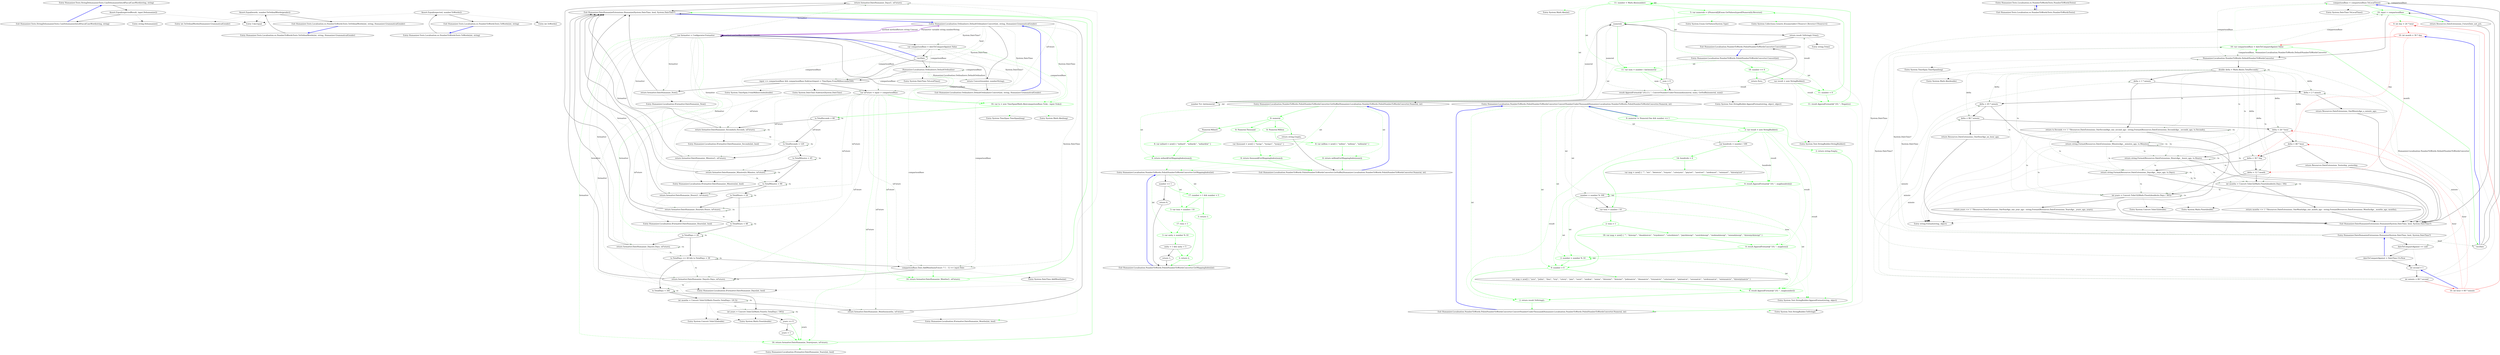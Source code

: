 digraph  {
n0 [cluster="Humanizer.Tests.StringDehumanizeTests.CanDehumanizeIntoAPascalCaseWord(string, string)", label="Entry Humanizer.Tests.StringDehumanizeTests.CanDehumanizeIntoAPascalCaseWord(string, string)", span="17-17"];
n1 [cluster="Humanizer.Tests.StringDehumanizeTests.CanDehumanizeIntoAPascalCaseWord(string, string)", label="Assert.Equal(expectedResult, input.Dehumanize())", span="19-19"];
n2 [cluster="Humanizer.Tests.StringDehumanizeTests.CanDehumanizeIntoAPascalCaseWord(string, string)", label="Exit Humanizer.Tests.StringDehumanizeTests.CanDehumanizeIntoAPascalCaseWord(string, string)", span="17-17"];
n3 [cluster="string.Dehumanize()", label="Entry string.Dehumanize()", span="14-14"];
n4 [cluster="Unk.Equal", label="Entry Unk.Equal", span=""];
m1_46 [cluster="Humanizer.Localisation.IFormatter.DateHumanize_Days(int, bool)", file="DateHumanizeExtensions.cs", label="Entry Humanizer.Localisation.IFormatter.DateHumanize_Days(int, bool)", span="13-13"];
m1_37 [cluster="System.DateTime.ToLocalTime()", file="DateHumanizeExtensions.cs", label="Entry System.DateTime.ToLocalTime()", span="0-0"];
m1_41 [cluster="System.TimeSpan.TimeSpan(long)", file="DateHumanizeExtensions.cs", label="Entry System.TimeSpan.TimeSpan(long)", span="0-0"];
m1_51 [cluster="Humanizer.Localisation.IFormatter.DateHumanize_Years(int, bool)", file="DateHumanizeExtensions.cs", label="Entry Humanizer.Localisation.IFormatter.DateHumanize_Years(int, bool)", span="15-15"];
m1_47 [cluster="System.DateTime.AddMonths(int)", file="DateHumanizeExtensions.cs", label="Entry System.DateTime.AddMonths(int)", span="0-0"];
m1_44 [cluster="Humanizer.Localisation.IFormatter.DateHumanize_Minutes(int, bool)", file="DateHumanizeExtensions.cs", label="Entry Humanizer.Localisation.IFormatter.DateHumanize_Minutes(int, bool)", span="11-11"];
m1_42 [cluster="System.Math.Abs(long)", file="DateHumanizeExtensions.cs", label="Entry System.Math.Abs(long)", span="0-0"];
m1_3 [cluster="Humanizer.DateHumanizeExtensions.Humanize(System.DateTime, bool, System.DateTime?)", file="DateHumanizeExtensions.cs", label="var formatter = Configurator.Formatter", span="23-23"];
m1_4 [cluster="Humanizer.DateHumanizeExtensions.Humanize(System.DateTime, bool, System.DateTime?)", file="DateHumanizeExtensions.cs", label="var comparisonBase = dateToCompareAgainst.Value", span="24-24"];
m1_5 [cluster="Humanizer.DateHumanizeExtensions.Humanize(System.DateTime, bool, System.DateTime?)", file="DateHumanizeExtensions.cs", label="!utcDate", span="26-26"];
m1_50 [cluster="System.Convert.ToInt32(double)", file="DateHumanizeExtensions.cs", label="Entry System.Convert.ToInt32(double)", span="0-0"];
m1_38 [cluster="System.DateTime.Subtract(System.DateTime)", file="DateHumanizeExtensions.cs", label="Entry System.DateTime.Subtract(System.DateTime)", span="0-0"];
m1_48 [cluster="Humanizer.Localisation.IFormatter.DateHumanize_Months(int, bool)", file="DateHumanizeExtensions.cs", label="Entry Humanizer.Localisation.IFormatter.DateHumanize_Months(int, bool)", span="14-14"];
m1_39 [cluster="System.TimeSpan.FromMilliseconds(double)", file="DateHumanizeExtensions.cs", label="Entry System.TimeSpan.FromMilliseconds(double)", span="0-0"];
m1_40 [cluster="Humanizer.Localisation.IFormatter.DateHumanize_Now()", file="DateHumanizeExtensions.cs", label="Entry Humanizer.Localisation.IFormatter.DateHumanize_Now()", span="9-9"];
m1_43 [cluster="Humanizer.Localisation.IFormatter.DateHumanize_Seconds(int, bool)", file="DateHumanizeExtensions.cs", label="Entry Humanizer.Localisation.IFormatter.DateHumanize_Seconds(int, bool)", span="10-10"];
m1_49 [cluster="System.Math.Floor(double)", file="DateHumanizeExtensions.cs", label="Entry System.Math.Floor(double)", span="0-0"];
m1_45 [cluster="Humanizer.Localisation.IFormatter.DateHumanize_Hours(int, bool)", file="DateHumanizeExtensions.cs", label="Entry Humanizer.Localisation.IFormatter.DateHumanize_Hours(int, bool)", span="12-12"];
m1_0 [cluster="Humanizer.Localisation.Ordinalizers.DefaultOrdinalizer.Convert(int, string, Humanizer.GrammaticalGender)", file="DateHumanizeExtensions.cs", label="Entry Humanizer.Localisation.Ordinalizers.DefaultOrdinalizer.Convert(int, string, Humanizer.GrammaticalGender)", span="4-4"];
m1_10 [cluster="Humanizer.DateHumanizeExtensions.Humanize(System.DateTime, bool, System.DateTime?)", color=green, community=0, file="DateHumanizeExtensions.cs", label="16: var ts = new TimeSpan(Math.Abs(comparisonBase.Ticks - input.Ticks))", span="33-33"];
m1_9 [cluster="Humanizer.DateHumanizeExtensions.Humanize(System.DateTime, bool, System.DateTime?)", file="DateHumanizeExtensions.cs", label="var isFuture = input > comparisonBase", span="32-32"];
m1_6 [cluster="Humanizer.DateHumanizeExtensions.Humanize(System.DateTime, bool, System.DateTime?)", file="DateHumanizeExtensions.cs", label="Humanizer.Localisation.Ordinalizers.DefaultOrdinalizer", span=""];
m1_11 [cluster="Humanizer.DateHumanizeExtensions.Humanize(System.DateTime, bool, System.DateTime?)", file="DateHumanizeExtensions.cs", label="ts.TotalSeconds < 60", span="35-35"];
m1_27 [cluster="Humanizer.DateHumanizeExtensions.Humanize(System.DateTime, bool, System.DateTime?)", color=green, community=0, file="DateHumanizeExtensions.cs", label="16: return formatter.DateHumanize_Months(1, isFuture);", span="59-59"];
m1_26 [cluster="Humanizer.DateHumanizeExtensions.Humanize(System.DateTime, bool, System.DateTime?)", file="DateHumanizeExtensions.cs", label="comparisonBase.Date.AddMonths(isFuture ? 1 : -1) == input.Date", span="58-58"];
m1_35 [cluster="Humanizer.DateHumanizeExtensions.Humanize(System.DateTime, bool, System.DateTime?)", color=green, community=0, file="DateHumanizeExtensions.cs", label="16: return formatter.DateHumanize_Years(years, isFuture);", span="72-72"];
m1_32 [cluster="Humanizer.DateHumanizeExtensions.Humanize(System.DateTime, bool, System.DateTime?)", file="DateHumanizeExtensions.cs", label="int years = Convert.ToInt32(Math.Floor(ts.TotalDays / 365))", span="70-70"];
m1_33 [cluster="Humanizer.DateHumanizeExtensions.Humanize(System.DateTime, bool, System.DateTime?)", file="DateHumanizeExtensions.cs", label="years == 0", span="71-71"];
m1_34 [cluster="Humanizer.DateHumanizeExtensions.Humanize(System.DateTime, bool, System.DateTime?)", file="DateHumanizeExtensions.cs", label="years = 1", span="71-71"];
m1_1 [cluster="Humanizer.Localisation.Ordinalizers.DefaultOrdinalizer.Convert(int, string, Humanizer.GrammaticalGender)", file="DateHumanizeExtensions.cs", label="return Convert(number, numberString);", span="6-6"];
m1_7 [cluster="Humanizer.DateHumanizeExtensions.Humanize(System.DateTime, bool, System.DateTime?)", file="DateHumanizeExtensions.cs", label="input <= comparisonBase && comparisonBase.Subtract(input) < TimeSpan.FromMilliseconds(500)", span="29-29"];
m1_2 [cluster="Humanizer.Localisation.Ordinalizers.DefaultOrdinalizer.Convert(int, string, Humanizer.GrammaticalGender)", file="DateHumanizeExtensions.cs", label="Exit Humanizer.Localisation.Ordinalizers.DefaultOrdinalizer.Convert(int, string, Humanizer.GrammaticalGender)", span="4-4"];
m1_12 [cluster="Humanizer.DateHumanizeExtensions.Humanize(System.DateTime, bool, System.DateTime?)", file="DateHumanizeExtensions.cs", label="return formatter.DateHumanize_Seconds(ts.Seconds, isFuture);", span="36-36"];
m1_14 [cluster="Humanizer.DateHumanizeExtensions.Humanize(System.DateTime, bool, System.DateTime?)", file="DateHumanizeExtensions.cs", label="return formatter.DateHumanize_Minutes(1, isFuture);", span="39-39"];
m1_16 [cluster="Humanizer.DateHumanizeExtensions.Humanize(System.DateTime, bool, System.DateTime?)", file="DateHumanizeExtensions.cs", label="return formatter.DateHumanize_Minutes(ts.Minutes, isFuture);", span="42-42"];
m1_18 [cluster="Humanizer.DateHumanizeExtensions.Humanize(System.DateTime, bool, System.DateTime?)", file="DateHumanizeExtensions.cs", label="return formatter.DateHumanize_Hours(1, isFuture);", span="45-45"];
m1_20 [cluster="Humanizer.DateHumanizeExtensions.Humanize(System.DateTime, bool, System.DateTime?)", file="DateHumanizeExtensions.cs", label="return formatter.DateHumanize_Hours(ts.Hours, isFuture);", span="48-48"];
m1_22 [cluster="Humanizer.DateHumanizeExtensions.Humanize(System.DateTime, bool, System.DateTime?)", file="DateHumanizeExtensions.cs", label="return formatter.DateHumanize_Days(1, isFuture);", span="51-51"];
m1_24 [cluster="Humanizer.DateHumanizeExtensions.Humanize(System.DateTime, bool, System.DateTime?)", file="DateHumanizeExtensions.cs", label="return formatter.DateHumanize_Days(ts.Days, isFuture);", span="54-54"];
m1_28 [cluster="Humanizer.DateHumanizeExtensions.Humanize(System.DateTime, bool, System.DateTime?)", file="DateHumanizeExtensions.cs", label="return formatter.DateHumanize_Days(ts.Days, isFuture);", span="61-61"];
m1_31 [cluster="Humanizer.DateHumanizeExtensions.Humanize(System.DateTime, bool, System.DateTime?)", file="DateHumanizeExtensions.cs", label="return formatter.DateHumanize_Months(months, isFuture);", span="67-67"];
m1_13 [cluster="Humanizer.DateHumanizeExtensions.Humanize(System.DateTime, bool, System.DateTime?)", file="DateHumanizeExtensions.cs", label="ts.TotalSeconds < 120", span="38-38"];
m1_25 [cluster="Humanizer.DateHumanizeExtensions.Humanize(System.DateTime, bool, System.DateTime?)", file="DateHumanizeExtensions.cs", label="ts.TotalDays >= 28 && ts.TotalDays < 30", span="56-56"];
m1_8 [cluster="Humanizer.DateHumanizeExtensions.Humanize(System.DateTime, bool, System.DateTime?)", file="DateHumanizeExtensions.cs", label="return formatter.DateHumanize_Now();", span="30-30"];
m1_29 [cluster="Humanizer.DateHumanizeExtensions.Humanize(System.DateTime, bool, System.DateTime?)", file="DateHumanizeExtensions.cs", label="ts.TotalDays < 345", span="64-64"];
m1_30 [cluster="Humanizer.DateHumanizeExtensions.Humanize(System.DateTime, bool, System.DateTime?)", file="DateHumanizeExtensions.cs", label="int months = Convert.ToInt32(Math.Floor(ts.TotalDays / 29.5))", span="66-66"];
m1_15 [cluster="Humanizer.DateHumanizeExtensions.Humanize(System.DateTime, bool, System.DateTime?)", file="DateHumanizeExtensions.cs", label="ts.TotalMinutes < 45", span="41-41"];
m1_17 [cluster="Humanizer.DateHumanizeExtensions.Humanize(System.DateTime, bool, System.DateTime?)", file="DateHumanizeExtensions.cs", label="ts.TotalMinutes < 90", span="44-44"];
m1_19 [cluster="Humanizer.DateHumanizeExtensions.Humanize(System.DateTime, bool, System.DateTime?)", file="DateHumanizeExtensions.cs", label="ts.TotalHours < 24", span="47-47"];
m1_21 [cluster="Humanizer.DateHumanizeExtensions.Humanize(System.DateTime, bool, System.DateTime?)", file="DateHumanizeExtensions.cs", label="ts.TotalHours < 48", span="50-50"];
m1_23 [cluster="Humanizer.DateHumanizeExtensions.Humanize(System.DateTime, bool, System.DateTime?)", file="DateHumanizeExtensions.cs", label="ts.TotalDays < 28", span="53-53"];
m1_36 [cluster="Humanizer.DateHumanizeExtensions.Humanize(System.DateTime, bool, System.DateTime?)", file="DateHumanizeExtensions.cs", label="Exit Humanizer.DateHumanizeExtensions.Humanize(System.DateTime, bool, System.DateTime?)", span="18-18"];
m3_62 [cluster="System.Math.Abs(int)", file="DefaultFormatter.cs", label="Entry System.Math.Abs(int)", span="0-0"];
m3_22 [cluster="Humanizer.Localisation.NumberToWords.PolishNumberToWordsConverter.GetMappingIndex(int)", file="DefaultFormatter.cs", label="Entry Humanizer.Localisation.NumberToWords.PolishNumberToWordsConverter.GetMappingIndex(int)", span="51-51"];
m3_25 [cluster="Humanizer.Localisation.NumberToWords.PolishNumberToWordsConverter.GetMappingIndex(int)", color=green, community=0, file="DefaultFormatter.cs", label="17: number > 1 && number < 5", span="56-56"];
m3_23 [cluster="Humanizer.Localisation.NumberToWords.PolishNumberToWordsConverter.GetMappingIndex(int)", file="DefaultFormatter.cs", label="number == 1", span="53-53"];
m3_26 [cluster="Humanizer.Localisation.NumberToWords.PolishNumberToWordsConverter.GetMappingIndex(int)", color=green, community=0, file="DefaultFormatter.cs", label="3: return 1;", span="57-57"];
m3_27 [cluster="Humanizer.Localisation.NumberToWords.PolishNumberToWordsConverter.GetMappingIndex(int)", color=green, community=0, file="DefaultFormatter.cs", label="3: var tens = number / 10", span="59-59"];
m3_28 [cluster="Humanizer.Localisation.NumberToWords.PolishNumberToWordsConverter.GetMappingIndex(int)", color=green, community=0, file="DefaultFormatter.cs", label="17: tens > 1", span="60-60"];
m3_29 [cluster="Humanizer.Localisation.NumberToWords.PolishNumberToWordsConverter.GetMappingIndex(int)", color=green, community=0, file="DefaultFormatter.cs", label="3: var unity = number % 10", span="62-62"];
m3_30 [cluster="Humanizer.Localisation.NumberToWords.PolishNumberToWordsConverter.GetMappingIndex(int)", file="DefaultFormatter.cs", label="unity > 1 && unity < 5", span="63-63"];
m3_32 [cluster="Humanizer.Localisation.NumberToWords.PolishNumberToWordsConverter.GetMappingIndex(int)", color=green, community=0, file="DefaultFormatter.cs", label="3: return 2;", span="67-67"];
m3_24 [cluster="Humanizer.Localisation.NumberToWords.PolishNumberToWordsConverter.GetMappingIndex(int)", file="DefaultFormatter.cs", label="return 0;", span="54-54"];
m3_31 [cluster="Humanizer.Localisation.NumberToWords.PolishNumberToWordsConverter.GetMappingIndex(int)", file="DefaultFormatter.cs", label="return 1;", span="64-64"];
m3_33 [cluster="Humanizer.Localisation.NumberToWords.PolishNumberToWordsConverter.GetMappingIndex(int)", file="DefaultFormatter.cs", label="Exit Humanizer.Localisation.NumberToWords.PolishNumberToWordsConverter.GetMappingIndex(int)", span="51-51"];
m3_19 [cluster="System.Text.StringBuilder.StringBuilder()", file="DefaultFormatter.cs", label="Entry System.Text.StringBuilder.StringBuilder()", span="0-0"];
m3_34 [cluster="Humanizer.Localisation.NumberToWords.PolishNumberToWordsConverter.GetSuffix(Humanizer.Localisation.NumberToWords.PolishNumberToWordsConverter.Numeral, int)", file="DefaultFormatter.cs", label="Entry Humanizer.Localisation.NumberToWords.PolishNumberToWordsConverter.GetSuffix(Humanizer.Localisation.NumberToWords.PolishNumberToWordsConverter.Numeral, int)", span="70-70"];
m3_35 [cluster="Humanizer.Localisation.NumberToWords.PolishNumberToWordsConverter.GetSuffix(Humanizer.Localisation.NumberToWords.PolishNumberToWordsConverter.Numeral, int)", color=green, community=0, file="DefaultFormatter.cs", label="8: numeral", span="72-72"];
m3_36 [cluster="Humanizer.Localisation.NumberToWords.PolishNumberToWordsConverter.GetSuffix(Humanizer.Localisation.NumberToWords.PolishNumberToWordsConverter.Numeral, int)", file="DefaultFormatter.cs", label="Numeral.Miliard", span="74-74"];
m3_39 [cluster="Humanizer.Localisation.NumberToWords.PolishNumberToWordsConverter.GetSuffix(Humanizer.Localisation.NumberToWords.PolishNumberToWordsConverter.Numeral, int)", color=green, community=0, file="DefaultFormatter.cs", label="8: Numeral.Million", span="77-77"];
m3_42 [cluster="Humanizer.Localisation.NumberToWords.PolishNumberToWordsConverter.GetSuffix(Humanizer.Localisation.NumberToWords.PolishNumberToWordsConverter.Numeral, int)", color=green, community=0, file="DefaultFormatter.cs", label="8: Numeral.Thousand", span="80-80"];
m3_45 [cluster="Humanizer.Localisation.NumberToWords.PolishNumberToWordsConverter.GetSuffix(Humanizer.Localisation.NumberToWords.PolishNumberToWordsConverter.Numeral, int)", file="DefaultFormatter.cs", label="return string.Empty;", span="84-84"];
m3_38 [cluster="Humanizer.Localisation.NumberToWords.PolishNumberToWordsConverter.GetSuffix(Humanizer.Localisation.NumberToWords.PolishNumberToWordsConverter.Numeral, int)", color=green, community=0, file="DefaultFormatter.cs", label="8: return miliard[GetMappingIndex(num)];", span="76-76"];
m3_37 [cluster="Humanizer.Localisation.NumberToWords.PolishNumberToWordsConverter.GetSuffix(Humanizer.Localisation.NumberToWords.PolishNumberToWordsConverter.Numeral, int)", color=green, community=0, file="DefaultFormatter.cs", label="8: var miliard = new[] { ''miliard'', ''miliardy'', ''miliardów'' }", span="75-75"];
m3_41 [cluster="Humanizer.Localisation.NumberToWords.PolishNumberToWordsConverter.GetSuffix(Humanizer.Localisation.NumberToWords.PolishNumberToWordsConverter.Numeral, int)", color=green, community=0, file="DefaultFormatter.cs", label="8: return million[GetMappingIndex(num)];", span="79-79"];
m3_40 [cluster="Humanizer.Localisation.NumberToWords.PolishNumberToWordsConverter.GetSuffix(Humanizer.Localisation.NumberToWords.PolishNumberToWordsConverter.Numeral, int)", color=green, community=0, file="DefaultFormatter.cs", label="8: var million = new[] { ''milion'', ''miliony'', ''milionów'' }", span="78-78"];
m3_44 [cluster="Humanizer.Localisation.NumberToWords.PolishNumberToWordsConverter.GetSuffix(Humanizer.Localisation.NumberToWords.PolishNumberToWordsConverter.Numeral, int)", color=green, community=0, file="DefaultFormatter.cs", label="8: return thousand[GetMappingIndex(num)];", span="82-82"];
m3_43 [cluster="Humanizer.Localisation.NumberToWords.PolishNumberToWordsConverter.GetSuffix(Humanizer.Localisation.NumberToWords.PolishNumberToWordsConverter.Numeral, int)", file="DefaultFormatter.cs", label="var thousand = new[] { ''tysiąc'', ''tysiące'', ''tysięcy'' }", span="81-81"];
m3_46 [cluster="Humanizer.Localisation.NumberToWords.PolishNumberToWordsConverter.GetSuffix(Humanizer.Localisation.NumberToWords.PolishNumberToWordsConverter.Numeral, int)", file="DefaultFormatter.cs", label="Exit Humanizer.Localisation.NumberToWords.PolishNumberToWordsConverter.GetSuffix(Humanizer.Localisation.NumberToWords.PolishNumberToWordsConverter.Numeral, int)", span="70-70"];
m3_0 [cluster="Humanizer.Localisation.NumberToWords.PolishNumberToWordsConverter.ConvertNumberUnderThousand(Humanizer.Localisation.NumberToWords.PolishNumberToWordsConverter.Numeral, int)", file="DefaultFormatter.cs", label="Entry Humanizer.Localisation.NumberToWords.PolishNumberToWordsConverter.ConvertNumberUnderThousand(Humanizer.Localisation.NumberToWords.PolishNumberToWordsConverter.Numeral, int)", span="19-19"];
m3_1 [cluster="Humanizer.Localisation.NumberToWords.PolishNumberToWordsConverter.ConvertNumberUnderThousand(Humanizer.Localisation.NumberToWords.PolishNumberToWordsConverter.Numeral, int)", color=green, community=0, file="DefaultFormatter.cs", label="9: numeral != Numeral.One && number == 1", span="21-21"];
m3_66 [cluster="string.Trim()", file="DefaultFormatter.cs", label="Entry string.Trim()", span="0-0"];
m3_2 [cluster="Humanizer.Localisation.NumberToWords.PolishNumberToWordsConverter.ConvertNumberUnderThousand(Humanizer.Localisation.NumberToWords.PolishNumberToWordsConverter.Numeral, int)", color=green, community=0, file="DefaultFormatter.cs", label="2: return string.Empty;", span="22-22"];
m3_3 [cluster="Humanizer.Localisation.NumberToWords.PolishNumberToWordsConverter.ConvertNumberUnderThousand(Humanizer.Localisation.NumberToWords.PolishNumberToWordsConverter.Numeral, int)", color=green, community=0, file="DefaultFormatter.cs", label="2: var result = new StringBuilder()", span="24-24"];
m3_13 [cluster="Humanizer.Localisation.NumberToWords.PolishNumberToWordsConverter.ConvertNumberUnderThousand(Humanizer.Localisation.NumberToWords.PolishNumberToWordsConverter.Numeral, int)", color=green, community=0, file="DefaultFormatter.cs", label="2: number = number % 10", span="39-39"];
m3_8 [cluster="Humanizer.Localisation.NumberToWords.PolishNumberToWordsConverter.ConvertNumberUnderThousand(Humanizer.Localisation.NumberToWords.PolishNumberToWordsConverter.Numeral, int)", file="DefaultFormatter.cs", label="number = number % 100", span="31-31"];
m3_12 [cluster="Humanizer.Localisation.NumberToWords.PolishNumberToWordsConverter.ConvertNumberUnderThousand(Humanizer.Localisation.NumberToWords.PolishNumberToWordsConverter.Numeral, int)", color=green, community=0, file="DefaultFormatter.cs", label="0: result.AppendFormat(@''{0} '', map[tens])", span="38-38"];
m3_14 [cluster="Humanizer.Localisation.NumberToWords.PolishNumberToWordsConverter.ConvertNumberUnderThousand(Humanizer.Localisation.NumberToWords.PolishNumberToWordsConverter.Numeral, int)", color=green, community=0, file="DefaultFormatter.cs", label="9: number > 0", span="42-42"];
m3_16 [cluster="Humanizer.Localisation.NumberToWords.PolishNumberToWordsConverter.ConvertNumberUnderThousand(Humanizer.Localisation.NumberToWords.PolishNumberToWordsConverter.Numeral, int)", color=green, community=0, file="DefaultFormatter.cs", label="9: result.AppendFormat(@''{0} '', map[number])", span="45-45"];
m3_10 [cluster="Humanizer.Localisation.NumberToWords.PolishNumberToWordsConverter.ConvertNumberUnderThousand(Humanizer.Localisation.NumberToWords.PolishNumberToWordsConverter.Numeral, int)", color=green, community=0, file="DefaultFormatter.cs", label="2: tens > 1", span="35-35"];
m3_15 [cluster="Humanizer.Localisation.NumberToWords.PolishNumberToWordsConverter.ConvertNumberUnderThousand(Humanizer.Localisation.NumberToWords.PolishNumberToWordsConverter.Numeral, int)", file="DefaultFormatter.cs", label="var map = new[] { ''zero'', ''jeden'', ''dwa'', ''trzy'', ''cztery'', ''pięć'', ''sześć'', ''siedem'', ''osiem'', ''dziewięć'', ''dziesięć'', ''jedenaście'', ''dwanaście'', ''trzynaście'', ''czternaście'', ''piętnaście'', ''szesnaście'', ''siedemnaście'', ''osiemnaście'', ''dziewiętnaście'' }", span="44-44"];
m3_17 [cluster="Humanizer.Localisation.NumberToWords.PolishNumberToWordsConverter.ConvertNumberUnderThousand(Humanizer.Localisation.NumberToWords.PolishNumberToWordsConverter.Numeral, int)", color=green, community=0, file="DefaultFormatter.cs", label="2: return result.ToString();", span="48-48"];
m3_4 [cluster="Humanizer.Localisation.NumberToWords.PolishNumberToWordsConverter.ConvertNumberUnderThousand(Humanizer.Localisation.NumberToWords.PolishNumberToWordsConverter.Numeral, int)", file="DefaultFormatter.cs", label="var hundreds = number / 100", span="26-26"];
m3_7 [cluster="Humanizer.Localisation.NumberToWords.PolishNumberToWordsConverter.ConvertNumberUnderThousand(Humanizer.Localisation.NumberToWords.PolishNumberToWordsConverter.Numeral, int)", color=green, community=0, file="DefaultFormatter.cs", label="9: result.AppendFormat(@''{0} '', map[hundreds])", span="30-30"];
m3_6 [cluster="Humanizer.Localisation.NumberToWords.PolishNumberToWordsConverter.ConvertNumberUnderThousand(Humanizer.Localisation.NumberToWords.PolishNumberToWordsConverter.Numeral, int)", file="DefaultFormatter.cs", label="var map = new[] { '''', ''sto'', ''dwieście'', ''trzysta'', ''czterysta'', ''pięćset'', ''sześćset'', ''siedemset'', ''osiemset'', ''dziewięćset'' }", span="29-29"];
m3_9 [cluster="Humanizer.Localisation.NumberToWords.PolishNumberToWordsConverter.ConvertNumberUnderThousand(Humanizer.Localisation.NumberToWords.PolishNumberToWordsConverter.Numeral, int)", file="DefaultFormatter.cs", label="var tens = number / 10", span="34-34"];
m3_11 [cluster="Humanizer.Localisation.NumberToWords.PolishNumberToWordsConverter.ConvertNumberUnderThousand(Humanizer.Localisation.NumberToWords.PolishNumberToWordsConverter.Numeral, int)", color=green, community=0, file="DefaultFormatter.cs", label="18: var map = new[] { '''', ''dziesięć'', ''dwadzieścia'', ''trzydzieści'', ''czterdzieści'', ''pięćdziesiąt'', ''sześćdziesiąt'', ''siedemdziesiąt'', ''osiemdziesiąt'', ''dziewięćdziesiąt'' }", span="37-37"];
m3_5 [cluster="Humanizer.Localisation.NumberToWords.PolishNumberToWordsConverter.ConvertNumberUnderThousand(Humanizer.Localisation.NumberToWords.PolishNumberToWordsConverter.Numeral, int)", color=green, community=0, file="DefaultFormatter.cs", label="14: hundreds > 0", span="27-27"];
m3_18 [cluster="Humanizer.Localisation.NumberToWords.PolishNumberToWordsConverter.ConvertNumberUnderThousand(Humanizer.Localisation.NumberToWords.PolishNumberToWordsConverter.Numeral, int)", file="DefaultFormatter.cs", label="Exit Humanizer.Localisation.NumberToWords.PolishNumberToWordsConverter.ConvertNumberUnderThousand(Humanizer.Localisation.NumberToWords.PolishNumberToWordsConverter.Numeral, int)", span="19-19"];
m3_21 [cluster="System.Text.StringBuilder.ToString()", file="DefaultFormatter.cs", label="Entry System.Text.StringBuilder.ToString()", span="0-0"];
m3_64 [cluster="System.Collections.Generic.IEnumerable<TSource>.Reverse<TSource>()", file="DefaultFormatter.cs", label="Entry System.Collections.Generic.IEnumerable<TSource>.Reverse<TSource>()", span="0-0"];
m3_63 [cluster="System.Enum.GetValues(System.Type)", file="DefaultFormatter.cs", label="Entry System.Enum.GetValues(System.Type)", span="0-0"];
m3_47 [cluster="Humanizer.Localisation.NumberToWords.PolishNumberToWordsConverter.Convert(int)", file="DefaultFormatter.cs", label="Entry Humanizer.Localisation.NumberToWords.PolishNumberToWordsConverter.Convert(int)", span="88-88"];
m3_48 [cluster="Humanizer.Localisation.NumberToWords.PolishNumberToWordsConverter.Convert(int)", color=green, community=0, file="DefaultFormatter.cs", label="18: number == 0", span="90-90"];
m3_49 [cluster="Humanizer.Localisation.NumberToWords.PolishNumberToWordsConverter.Convert(int)", file="DefaultFormatter.cs", label="return Zero;", span="91-91"];
m3_50 [cluster="Humanizer.Localisation.NumberToWords.PolishNumberToWordsConverter.Convert(int)", file="DefaultFormatter.cs", label="var result = new StringBuilder()", span="93-93"];
m3_51 [cluster="Humanizer.Localisation.NumberToWords.PolishNumberToWordsConverter.Convert(int)", color=green, community=0, file="DefaultFormatter.cs", label="11: number < 0", span="95-95"];
m3_52 [cluster="Humanizer.Localisation.NumberToWords.PolishNumberToWordsConverter.Convert(int)", color=green, community=0, file="DefaultFormatter.cs", label="11: result.AppendFormat(@''{0} '', Negative)", span="97-97"];
m3_54 [cluster="Humanizer.Localisation.NumberToWords.PolishNumberToWordsConverter.Convert(int)", color=green, community=0, file="DefaultFormatter.cs", label="5: var numerals = ((Numeral[])Enum.GetValues(typeof(Numeral))).Reverse()", span="101-101"];
m3_53 [cluster="Humanizer.Localisation.NumberToWords.PolishNumberToWordsConverter.Convert(int)", color=green, community=0, file="DefaultFormatter.cs", label="11: number = Math.Abs(number)", span="98-98"];
m3_56 [cluster="Humanizer.Localisation.NumberToWords.PolishNumberToWordsConverter.Convert(int)", color=green, community=0, file="DefaultFormatter.cs", label="11: var num = number / (int)numeral", span="104-104"];
m3_59 [cluster="Humanizer.Localisation.NumberToWords.PolishNumberToWordsConverter.Convert(int)", file="DefaultFormatter.cs", label="number %= (int)numeral", span="108-108"];
m3_55 [cluster="Humanizer.Localisation.NumberToWords.PolishNumberToWordsConverter.Convert(int)", file="DefaultFormatter.cs", label=numerals, span="102-102"];
m3_57 [cluster="Humanizer.Localisation.NumberToWords.PolishNumberToWordsConverter.Convert(int)", file="DefaultFormatter.cs", label="num > 0", span="105-105"];
m3_58 [cluster="Humanizer.Localisation.NumberToWords.PolishNumberToWordsConverter.Convert(int)", file="DefaultFormatter.cs", label="result.AppendFormat(@''{0}{1} '', ConvertNumberUnderThousand(numeral, num), GetSuffix(numeral, num))", span="107-107"];
m3_60 [cluster="Humanizer.Localisation.NumberToWords.PolishNumberToWordsConverter.Convert(int)", file="DefaultFormatter.cs", label="return result.ToString().Trim();", span="112-112"];
m3_61 [cluster="Humanizer.Localisation.NumberToWords.PolishNumberToWordsConverter.Convert(int)", file="DefaultFormatter.cs", label="Exit Humanizer.Localisation.NumberToWords.PolishNumberToWordsConverter.Convert(int)", span="88-88"];
m3_20 [cluster="System.Text.StringBuilder.AppendFormat(string, object)", file="DefaultFormatter.cs", label="Entry System.Text.StringBuilder.AppendFormat(string, object)", span="0-0"];
m3_65 [cluster="System.Text.StringBuilder.AppendFormat(string, object, object)", file="DefaultFormatter.cs", label="Entry System.Text.StringBuilder.AppendFormat(string, object, object)", span="0-0"];
m4_7 [cluster="Humanizer.Tests.Localisation.es.NumberToWordsTests.ToOrdinalWords(int, string, Humanizer.GrammaticalGender)", file="IFormatter.cs", label="Entry Humanizer.Tests.Localisation.es.NumberToWordsTests.ToOrdinalWords(int, string, Humanizer.GrammaticalGender)", span="56-56"];
m4_8 [cluster="Humanizer.Tests.Localisation.es.NumberToWordsTests.ToOrdinalWords(int, string, Humanizer.GrammaticalGender)", file="IFormatter.cs", label="Assert.Equal(words, number.ToOrdinalWords(gender))", span="58-58"];
m4_9 [cluster="Humanizer.Tests.Localisation.es.NumberToWordsTests.ToOrdinalWords(int, string, Humanizer.GrammaticalGender)", file="IFormatter.cs", label="Exit Humanizer.Tests.Localisation.es.NumberToWordsTests.ToOrdinalWords(int, string, Humanizer.GrammaticalGender)", span="56-56"];
m4_2 [cluster="Humanizer.Tests.Localisation.es.NumberToWordsTests.ToWords(int, string)", file="IFormatter.cs", label="Entry Humanizer.Tests.Localisation.es.NumberToWordsTests.ToWords(int, string)", span="45-45"];
m4_3 [cluster="Humanizer.Tests.Localisation.es.NumberToWordsTests.ToWords(int, string)", file="IFormatter.cs", label="Assert.Equal(expected, number.ToWords())", span="47-47"];
m4_4 [cluster="Humanizer.Tests.Localisation.es.NumberToWordsTests.ToWords(int, string)", file="IFormatter.cs", label="Exit Humanizer.Tests.Localisation.es.NumberToWordsTests.ToWords(int, string)", span="45-45"];
m4_0 [cluster="Humanizer.Tests.Localisation.es.NumberToWordsTests.NumberToWordsTests()", file="IFormatter.cs", label="Entry Humanizer.Tests.Localisation.es.NumberToWordsTests.NumberToWordsTests()", span="7-7"];
m4_1 [cluster="Humanizer.Tests.Localisation.es.NumberToWordsTests.NumberToWordsTests()", file="IFormatter.cs", label="Exit Humanizer.Tests.Localisation.es.NumberToWordsTests.NumberToWordsTests()", span="7-7"];
m4_5 [cluster="int.ToWords()", file="IFormatter.cs", label="Entry int.ToWords()", span="32-32"];
m4_10 [cluster="int.ToOrdinalWords(Humanizer.GrammaticalGender)", file="IFormatter.cs", label="Entry int.ToOrdinalWords(Humanizer.GrammaticalGender)", span="79-79"];
m10_35 [cluster="System.DateTime.ToLocalTime()", file="TimeSpanHumanizeExtensions.cs", label="Entry System.DateTime.ToLocalTime()", span="0-0"];
m10_36 [cluster="System.TimeSpan.TimeSpan(long)", file="TimeSpanHumanizeExtensions.cs", label="Entry System.TimeSpan.TimeSpan(long)", span="0-0"];
m10_7 [cluster="Humanizer.DateHumanizeExtensions.Humanize(System.DateTime, bool, System.DateTime?)", color=red, community=0, file="TimeSpanHumanizeExtensions.cs", label="10: int month = 30 * day", span="26-26"];
m10_8 [cluster="Humanizer.DateHumanizeExtensions.Humanize(System.DateTime, bool, System.DateTime?)", color=green, community=0, file="TimeSpanHumanizeExtensions.cs", label="10: var comparisonBase = dateToCompareAgainst.Value", span="28-28"];
m10_9 [cluster="Humanizer.DateHumanizeExtensions.Humanize(System.DateTime, bool, System.DateTime?)", file="TimeSpanHumanizeExtensions.cs", label="!utcDate", span="29-29"];
m10_37 [cluster="System.Math.Abs(double)", file="TimeSpanHumanizeExtensions.cs", label="Entry System.Math.Abs(double)", span="0-0"];
m10_6 [cluster="Humanizer.DateHumanizeExtensions.Humanize(System.DateTime, bool, System.DateTime?)", color=red, community=0, file="TimeSpanHumanizeExtensions.cs", label="0: int day = 24 * hour", span="25-25"];
m10_3 [cluster="Humanizer.DateHumanizeExtensions.Humanize(System.DateTime, bool, System.DateTime?)", file="TimeSpanHumanizeExtensions.cs", label="int second = 1", span="22-22"];
m10_4 [cluster="Humanizer.DateHumanizeExtensions.Humanize(System.DateTime, bool, System.DateTime?)", file="TimeSpanHumanizeExtensions.cs", label="int minute = 60 * second", span="23-23"];
m10_5 [cluster="Humanizer.DateHumanizeExtensions.Humanize(System.DateTime, bool, System.DateTime?)", color=red, community=0, file="TimeSpanHumanizeExtensions.cs", label="10: int hour = 60 * minute", span="24-24"];
m10_40 [cluster="System.Convert.ToInt32(double)", file="TimeSpanHumanizeExtensions.cs", label="Entry System.Convert.ToInt32(double)", span="0-0"];
m10_0 [cluster="Humanizer.DateHumanizeExtensions.Humanize(System.DateTime, bool, System.DateTime?)", file="TimeSpanHumanizeExtensions.cs", label="Entry Humanizer.DateHumanizeExtensions.Humanize(System.DateTime, bool, System.DateTime?)", span="17-17"];
m10_1 [cluster="Humanizer.DateHumanizeExtensions.Humanize(System.DateTime, bool, System.DateTime?)", file="TimeSpanHumanizeExtensions.cs", label="dateToCompareAgainst == null", span="19-19"];
m10_2 [cluster="Humanizer.DateHumanizeExtensions.Humanize(System.DateTime, bool, System.DateTime?)", file="TimeSpanHumanizeExtensions.cs", label="dateToCompareAgainst = DateTime.UtcNow", span="20-20"];
m10_10 [cluster="Humanizer.DateHumanizeExtensions.Humanize(System.DateTime, bool, System.DateTime?)", file="TimeSpanHumanizeExtensions.cs", label="comparisonBase = comparisonBase.ToLocalTime()", span="30-30"];
m10_11 [cluster="Humanizer.DateHumanizeExtensions.Humanize(System.DateTime, bool, System.DateTime?)", color=green, community=0, file="TimeSpanHumanizeExtensions.cs", label="10: input > comparisonBase", span="32-32"];
m10_12 [cluster="Humanizer.DateHumanizeExtensions.Humanize(System.DateTime, bool, System.DateTime?)", file="TimeSpanHumanizeExtensions.cs", label="return Resources.DateExtensions_FutureDate_not_yet;", span="33-33"];
m10_39 [cluster="System.Math.Floor(double)", file="TimeSpanHumanizeExtensions.cs", label="Entry System.Math.Floor(double)", span="0-0"];
m10_38 [cluster="string.Format(string, object)", file="TimeSpanHumanizeExtensions.cs", label="Entry string.Format(string, object)", span="0-0"];
m10_13 [cluster="Humanizer.DateHumanizeExtensions.Humanize(System.DateTime, bool, System.DateTime?)", file="TimeSpanHumanizeExtensions.cs", label="Humanizer.Localisation.NumberToWords.DefaultNumberToWordsConverter", span=""];
m10_15 [cluster="Humanizer.DateHumanizeExtensions.Humanize(System.DateTime, bool, System.DateTime?)", file="TimeSpanHumanizeExtensions.cs", label="delta < 1 * minute", span="38-38"];
m10_17 [cluster="Humanizer.DateHumanizeExtensions.Humanize(System.DateTime, bool, System.DateTime?)", file="TimeSpanHumanizeExtensions.cs", label="delta < 2 * minute", span="41-41"];
m10_19 [cluster="Humanizer.DateHumanizeExtensions.Humanize(System.DateTime, bool, System.DateTime?)", file="TimeSpanHumanizeExtensions.cs", label="delta < 45 * minute", span="44-44"];
m10_21 [cluster="Humanizer.DateHumanizeExtensions.Humanize(System.DateTime, bool, System.DateTime?)", file="TimeSpanHumanizeExtensions.cs", label="delta < 90 * minute", span="47-47"];
m10_23 [cluster="Humanizer.DateHumanizeExtensions.Humanize(System.DateTime, bool, System.DateTime?)", file="TimeSpanHumanizeExtensions.cs", label="delta < 24 * hour", span="50-50"];
m10_25 [cluster="Humanizer.DateHumanizeExtensions.Humanize(System.DateTime, bool, System.DateTime?)", file="TimeSpanHumanizeExtensions.cs", label="delta < 48 * hour", span="53-53"];
m10_27 [cluster="Humanizer.DateHumanizeExtensions.Humanize(System.DateTime, bool, System.DateTime?)", file="TimeSpanHumanizeExtensions.cs", label="delta < 30 * day", span="56-56"];
m10_29 [cluster="Humanizer.DateHumanizeExtensions.Humanize(System.DateTime, bool, System.DateTime?)", file="TimeSpanHumanizeExtensions.cs", label="delta < 12 * month", span="59-59"];
m10_14 [cluster="Humanizer.DateHumanizeExtensions.Humanize(System.DateTime, bool, System.DateTime?)", file="TimeSpanHumanizeExtensions.cs", label="double delta = Math.Abs(ts.TotalSeconds)", span="36-36"];
m10_16 [cluster="Humanizer.DateHumanizeExtensions.Humanize(System.DateTime, bool, System.DateTime?)", file="TimeSpanHumanizeExtensions.cs", label="return ts.Seconds == 1 ? Resources.DateExtensions_OneSecondAgo_one_second_ago : string.Format(Resources.DateExtensions_SecondsAgo__seconds_ago, ts.Seconds);", span="39-39"];
m10_20 [cluster="Humanizer.DateHumanizeExtensions.Humanize(System.DateTime, bool, System.DateTime?)", file="TimeSpanHumanizeExtensions.cs", label="return string.Format(Resources.DateExtensions_MinutesAgo__minutes_ago, ts.Minutes);", span="45-45"];
m10_24 [cluster="Humanizer.DateHumanizeExtensions.Humanize(System.DateTime, bool, System.DateTime?)", file="TimeSpanHumanizeExtensions.cs", label="return string.Format(Resources.DateExtensions_HoursAgo__hours_ago, ts.Hours);", span="51-51"];
m10_28 [cluster="Humanizer.DateHumanizeExtensions.Humanize(System.DateTime, bool, System.DateTime?)", file="TimeSpanHumanizeExtensions.cs", label="return string.Format(Resources.DateExtensions_DaysAgo__days_ago, ts.Days);", span="57-57"];
m10_30 [cluster="Humanizer.DateHumanizeExtensions.Humanize(System.DateTime, bool, System.DateTime?)", file="TimeSpanHumanizeExtensions.cs", label="int months = Convert.ToInt32(Math.Floor((double)ts.Days / 30))", span="61-61"];
m10_32 [cluster="Humanizer.DateHumanizeExtensions.Humanize(System.DateTime, bool, System.DateTime?)", file="TimeSpanHumanizeExtensions.cs", label="int years = Convert.ToInt32(Math.Floor((double)ts.Days / 365))", span="65-65"];
m10_18 [cluster="Humanizer.DateHumanizeExtensions.Humanize(System.DateTime, bool, System.DateTime?)", file="TimeSpanHumanizeExtensions.cs", label="return Resources.DateExtensions_OneMinuteAgo_a_minute_ago;", span="42-42"];
m10_22 [cluster="Humanizer.DateHumanizeExtensions.Humanize(System.DateTime, bool, System.DateTime?)", file="TimeSpanHumanizeExtensions.cs", label="return Resources.DateExtensions_OneHourAgo_an_hour_ago;", span="48-48"];
m10_26 [cluster="Humanizer.DateHumanizeExtensions.Humanize(System.DateTime, bool, System.DateTime?)", file="TimeSpanHumanizeExtensions.cs", label="return Resources.DateExtensions_Yesterday_yesterday;", span="54-54"];
m10_31 [cluster="Humanizer.DateHumanizeExtensions.Humanize(System.DateTime, bool, System.DateTime?)", file="TimeSpanHumanizeExtensions.cs", label="return months <= 1 ? Resources.DateExtensions_OneMonthAgo_one_month_ago : string.Format(Resources.DateExtensions_MonthsAgo__months_ago, months);", span="62-62"];
m10_33 [cluster="Humanizer.DateHumanizeExtensions.Humanize(System.DateTime, bool, System.DateTime?)", file="TimeSpanHumanizeExtensions.cs", label="return years <= 1 ? Resources.DateExtensions_OneYearAgo_one_year_ago : string.Format(Resources.DateExtensions_YearsAgo__years_ago, years);", span="66-66"];
m10_34 [cluster="Humanizer.DateHumanizeExtensions.Humanize(System.DateTime, bool, System.DateTime?)", file="TimeSpanHumanizeExtensions.cs", label="Exit Humanizer.DateHumanizeExtensions.Humanize(System.DateTime, bool, System.DateTime?)", span="17-17"];
n0 -> n1  [key=0, style=solid];
n1 -> n2  [key=0, style=solid];
n1 -> n3  [key=2, style=dotted];
n1 -> n4  [key=2, style=dotted];
n2 -> n0  [color=blue, key=0, style=bold];
m1_3 -> m1_4  [key=0, style=solid];
m1_3 -> m1_0  [color=darkorchid, key=3, label="Parameter variable string numberString", style=bold];
m1_3 -> m1_3  [color=darkorchid, key=3, label="method methodReturn string Convert", style=bold];
m1_3 -> m1_27  [color=green, key=1, label=formatter, style=dashed];
m1_3 -> m1_35  [color=green, key=1, label=formatter, style=dashed];
m1_3 -> m1_8  [color=darkseagreen4, key=1, label=formatter, style=dashed];
m1_3 -> m1_12  [color=darkseagreen4, key=1, label=formatter, style=dashed];
m1_3 -> m1_14  [color=darkseagreen4, key=1, label=formatter, style=dashed];
m1_3 -> m1_16  [color=darkseagreen4, key=1, label=formatter, style=dashed];
m1_3 -> m1_18  [color=darkseagreen4, key=1, label=formatter, style=dashed];
m1_3 -> m1_20  [color=darkseagreen4, key=1, label=formatter, style=dashed];
m1_3 -> m1_22  [color=darkseagreen4, key=1, label=formatter, style=dashed];
m1_3 -> m1_24  [color=darkseagreen4, key=1, label=formatter, style=dashed];
m1_3 -> m1_28  [color=darkseagreen4, key=1, label=formatter, style=dashed];
m1_3 -> m1_31  [color=darkseagreen4, key=1, label=formatter, style=dashed];
m1_4 -> m1_5  [key=0, style=solid];
m1_4 -> m1_10  [color=green, key=1, label=comparisonBase, style=dashed];
m1_4 -> m1_6  [color=darkseagreen4, key=1, label=comparisonBase, style=dashed];
m1_4 -> m1_7  [color=darkseagreen4, key=1, label=comparisonBase, style=dashed];
m1_4 -> m1_9  [color=darkseagreen4, key=1, label=comparisonBase, style=dashed];
m1_4 -> m1_26  [color=darkseagreen4, key=1, label=comparisonBase, style=dashed];
m1_5 -> m1_3  [color=blue, key=0, style=bold];
m1_5 -> m1_6  [key=0, style=solid];
m1_5 -> m1_7  [key=0, style=solid];
m1_0 -> m1_10  [color=green, key=1, label="System.DateTime", style=dashed];
m1_0 -> m1_1  [key=0, style=solid];
m1_0 -> m1_4  [color=darkseagreen4, key=1, label="System.DateTime?", style=dashed];
m1_0 -> m1_5  [color=darkseagreen4, key=1, label=bool, style=dashed];
m1_0 -> m1_7  [color=darkseagreen4, key=1, label="System.DateTime", style=dashed];
m1_0 -> m1_9  [color=darkseagreen4, key=1, label="System.DateTime", style=dashed];
m1_0 -> m1_26  [color=darkseagreen4, key=1, label="System.DateTime", style=dashed];
m1_0 -> m1_3  [color=darkorchid, key=3, label="method methodReturn string Convert", style=bold];
m1_10 -> m1_11  [color=green, key=0, style=solid];
m1_10 -> m1_41  [color=green, key=2, style=dotted];
m1_10 -> m1_42  [color=green, key=2, style=dotted];
m1_9 -> m1_10  [color=green, key=0, style=solid];
m1_9 -> m1_27  [color=green, key=1, label=isFuture, style=dashed];
m1_9 -> m1_35  [color=green, key=1, label=isFuture, style=dashed];
m1_9 -> m1_12  [color=darkseagreen4, key=1, label=isFuture, style=dashed];
m1_9 -> m1_14  [color=darkseagreen4, key=1, label=isFuture, style=dashed];
m1_9 -> m1_16  [color=darkseagreen4, key=1, label=isFuture, style=dashed];
m1_9 -> m1_18  [color=darkseagreen4, key=1, label=isFuture, style=dashed];
m1_9 -> m1_20  [color=darkseagreen4, key=1, label=isFuture, style=dashed];
m1_9 -> m1_22  [color=darkseagreen4, key=1, label=isFuture, style=dashed];
m1_9 -> m1_24  [color=darkseagreen4, key=1, label=isFuture, style=dashed];
m1_9 -> m1_26  [color=darkseagreen4, key=1, label=isFuture, style=dashed];
m1_9 -> m1_28  [color=darkseagreen4, key=1, label=isFuture, style=dashed];
m1_9 -> m1_31  [color=darkseagreen4, key=1, label=isFuture, style=dashed];
m1_6 -> m1_10  [color=green, key=1, label=comparisonBase, style=dashed];
m1_6 -> m1_9  [color=darkseagreen4, key=1, label=comparisonBase, style=dashed];
m1_6 -> m1_6  [color=darkseagreen4, key=1, label=comparisonBase, style=dashed];
m1_6 -> m1_7  [key=0, style=solid];
m1_6 -> m1_37  [key=2, style=dotted];
m1_6 -> m1_26  [color=darkseagreen4, key=1, label=comparisonBase, style=dashed];
m1_6 -> m1_1  [color=darkseagreen4, key=1, label="Humanizer.Localisation.Ordinalizers.DefaultOrdinalizer", style=dashed];
m1_11 -> m1_11  [color=darkseagreen4, key=1, label=ts, style=dashed];
m1_11 -> m1_12  [key=0, style=solid];
m1_11 -> m1_13  [key=0, style=solid];
m1_27 -> m1_36  [color=green, key=0, style=solid];
m1_27 -> m1_48  [color=green, key=2, style=dotted];
m1_26 -> m1_27  [color=green, key=0, style=solid];
m1_26 -> m1_28  [key=0, style=solid];
m1_26 -> m1_47  [key=2, style=dotted];
m1_35 -> m1_36  [color=green, key=0, style=solid];
m1_35 -> m1_51  [color=green, key=2, style=dotted];
m1_32 -> m1_35  [color=green, key=1, label=years, style=dashed];
m1_32 -> m1_32  [color=darkseagreen4, key=1, label=ts, style=dashed];
m1_32 -> m1_33  [key=0, style=solid];
m1_32 -> m1_49  [key=2, style=dotted];
m1_32 -> m1_50  [key=2, style=dotted];
m1_33 -> m1_35  [color=green, key=0, style=solid];
m1_33 -> m1_34  [key=0, style=solid];
m1_34 -> m1_35  [color=green, key=0, style=solid];
m1_1 -> m1_3  [key=0, style=solid];
m1_1 -> m1_2  [key=0, style=solid];
m1_7 -> m1_9  [key=0, style=solid];
m1_7 -> m1_8  [key=0, style=solid];
m1_7 -> m1_38  [key=2, style=dotted];
m1_7 -> m1_39  [key=2, style=dotted];
m1_2 -> m1_4  [color=darkseagreen4, key=1, label="System.DateTime?", style=dashed];
m1_2 -> m1_3  [key=0, style=solid];
m1_2 -> m1_0  [color=blue, key=0, style=bold];
m1_12 -> m1_36  [key=0, style=solid];
m1_12 -> m1_12  [color=darkseagreen4, key=1, label=ts, style=dashed];
m1_12 -> m1_43  [key=2, style=dotted];
m1_12 -> m1_13  [color=darkseagreen4, key=1, label=ts, style=dashed];
m1_14 -> m1_36  [key=0, style=solid];
m1_14 -> m1_44  [key=2, style=dotted];
m1_16 -> m1_36  [key=0, style=solid];
m1_16 -> m1_16  [color=darkseagreen4, key=1, label=ts, style=dashed];
m1_16 -> m1_44  [key=2, style=dotted];
m1_16 -> m1_17  [color=darkseagreen4, key=1, label=ts, style=dashed];
m1_18 -> m1_36  [key=0, style=solid];
m1_18 -> m1_45  [key=2, style=dotted];
m1_20 -> m1_36  [key=0, style=solid];
m1_20 -> m1_20  [color=darkseagreen4, key=1, label=ts, style=dashed];
m1_20 -> m1_45  [key=2, style=dotted];
m1_20 -> m1_21  [color=darkseagreen4, key=1, label=ts, style=dashed];
m1_22 -> m1_36  [key=0, style=solid];
m1_22 -> m1_46  [key=2, style=dotted];
m1_24 -> m1_36  [key=0, style=solid];
m1_24 -> m1_24  [color=darkseagreen4, key=1, label=ts, style=dashed];
m1_24 -> m1_46  [key=2, style=dotted];
m1_24 -> m1_25  [color=darkseagreen4, key=1, label=ts, style=dashed];
m1_28 -> m1_36  [key=0, style=solid];
m1_28 -> m1_28  [color=darkseagreen4, key=1, label=ts, style=dashed];
m1_28 -> m1_46  [key=2, style=dotted];
m1_28 -> m1_29  [color=darkseagreen4, key=1, label=ts, style=dashed];
m1_31 -> m1_36  [key=0, style=solid];
m1_31 -> m1_48  [key=2, style=dotted];
m1_13 -> m1_14  [key=0, style=solid];
m1_13 -> m1_13  [color=darkseagreen4, key=1, label=ts, style=dashed];
m1_13 -> m1_15  [key=0, style=solid];
m1_25 -> m1_26  [key=0, style=solid];
m1_25 -> m1_28  [color=darkseagreen4, key=1, label=ts, style=dashed];
m1_25 -> m1_25  [color=darkseagreen4, key=1, label=ts, style=dashed];
m1_25 -> m1_29  [key=0, style=solid];
m1_8 -> m1_36  [key=0, style=solid];
m1_8 -> m1_40  [key=2, style=dotted];
m1_29 -> m1_32  [key=0, style=solid];
m1_29 -> m1_29  [color=darkseagreen4, key=1, label=ts, style=dashed];
m1_29 -> m1_30  [key=0, style=solid];
m1_30 -> m1_32  [color=darkseagreen4, key=1, label=ts, style=dashed];
m1_30 -> m1_31  [key=0, style=solid];
m1_30 -> m1_30  [color=darkseagreen4, key=1, label=ts, style=dashed];
m1_30 -> m1_49  [key=2, style=dotted];
m1_30 -> m1_50  [key=2, style=dotted];
m1_15 -> m1_16  [key=0, style=solid];
m1_15 -> m1_15  [color=darkseagreen4, key=1, label=ts, style=dashed];
m1_15 -> m1_17  [key=0, style=solid];
m1_17 -> m1_18  [key=0, style=solid];
m1_17 -> m1_17  [color=darkseagreen4, key=1, label=ts, style=dashed];
m1_17 -> m1_19  [key=0, style=solid];
m1_19 -> m1_20  [key=0, style=solid];
m1_19 -> m1_19  [color=darkseagreen4, key=1, label=ts, style=dashed];
m1_19 -> m1_21  [key=0, style=solid];
m1_21 -> m1_22  [key=0, style=solid];
m1_21 -> m1_21  [color=darkseagreen4, key=1, label=ts, style=dashed];
m1_21 -> m1_23  [key=0, style=solid];
m1_23 -> m1_24  [key=0, style=solid];
m1_23 -> m1_25  [key=0, style=solid];
m1_23 -> m1_23  [color=darkseagreen4, key=1, label=ts, style=dashed];
m1_36 -> m1_0  [color=blue, key=0, style=bold];
m3_22 -> m3_25  [color=green, key=1, label=int, style=dashed];
m3_22 -> m3_27  [color=green, key=1, label=int, style=dashed];
m3_22 -> m3_29  [color=green, key=1, label=int, style=dashed];
m3_22 -> m3_23  [key=0, style=solid];
m3_25 -> m3_26  [color=green, key=0, style=solid];
m3_25 -> m3_27  [color=green, key=0, style=solid];
m3_23 -> m3_25  [color=green, key=0, style=solid];
m3_23 -> m3_24  [key=0, style=solid];
m3_26 -> m3_33  [color=green, key=0, style=solid];
m3_27 -> m3_28  [color=green, key=0, style=solid];
m3_28 -> m3_29  [color=green, key=0, style=solid];
m3_28 -> m3_32  [color=green, key=0, style=solid];
m3_29 -> m3_30  [color=green, key=0, style=solid];
m3_30 -> m3_32  [color=green, key=0, style=solid];
m3_30 -> m3_31  [key=0, style=solid];
m3_32 -> m3_33  [color=green, key=0, style=solid];
m3_24 -> m3_33  [key=0, style=solid];
m3_31 -> m3_33  [key=0, style=solid];
m3_33 -> m3_22  [color=blue, key=0, style=bold];
m3_34 -> m3_35  [color=green, key=0, style=solid];
m3_34 -> m3_38  [color=green, key=1, label=int, style=dashed];
m3_34 -> m3_41  [color=green, key=1, label=int, style=dashed];
m3_34 -> m3_44  [color=green, key=1, label=int, style=dashed];
m3_35 -> m3_36  [color=green, key=0, style=solid];
m3_35 -> m3_39  [color=green, key=0, style=solid];
m3_35 -> m3_42  [color=green, key=0, style=solid];
m3_35 -> m3_45  [color=green, key=0, style=solid];
m3_36 -> m3_37  [color=green, key=0, style=solid];
m3_39 -> m3_40  [color=green, key=0, style=solid];
m3_42 -> m3_43  [color=green, key=0, style=solid];
m3_45 -> m3_46  [key=0, style=solid];
m3_38 -> m3_46  [color=green, key=0, style=solid];
m3_38 -> m3_22  [color=green, key=2, style=dotted];
m3_37 -> m3_38  [color=green, key=0, style=solid];
m3_41 -> m3_46  [color=green, key=0, style=solid];
m3_41 -> m3_22  [color=green, key=2, style=dotted];
m3_40 -> m3_41  [color=green, key=0, style=solid];
m3_44 -> m3_46  [color=green, key=0, style=solid];
m3_44 -> m3_22  [color=green, key=2, style=dotted];
m3_43 -> m3_44  [color=green, key=0, style=solid];
m3_46 -> m3_34  [color=blue, key=0, style=bold];
m3_0 -> m3_1  [color=green, key=0, style=solid];
m3_0 -> m3_13  [color=green, key=1, label=int, style=dashed];
m3_0 -> m3_14  [color=green, key=1, label=int, style=dashed];
m3_0 -> m3_16  [color=green, key=1, label=int, style=dashed];
m3_0 -> m3_4  [color=darkseagreen4, key=1, label=int, style=dashed];
m3_0 -> m3_8  [color=darkseagreen4, key=1, label=int, style=dashed];
m3_0 -> m3_9  [color=darkseagreen4, key=1, label=int, style=dashed];
m3_1 -> m3_0  [color=blue, key=0, style=bold];
m3_1 -> m3_2  [color=green, key=0, style=solid];
m3_1 -> m3_3  [color=green, key=0, style=solid];
m3_2 -> m3_18  [color=green, key=0, style=solid];
m3_3 -> m3_16  [color=green, key=1, label=result, style=dashed];
m3_3 -> m3_4  [color=green, key=0, style=solid];
m3_3 -> m3_19  [color=green, key=2, style=dotted];
m3_3 -> m3_7  [color=green, key=1, label=result, style=dashed];
m3_3 -> m3_12  [color=green, key=1, label=result, style=dashed];
m3_3 -> m3_17  [color=green, key=1, label=result, style=dashed];
m3_13 -> m3_13  [color=green, key=1, label=int, style=dashed];
m3_13 -> m3_14  [color=green, key=0, style=solid];
m3_13 -> m3_16  [color=green, key=1, label=int, style=dashed];
m3_8 -> m3_13  [color=green, key=1, label=int, style=dashed];
m3_8 -> m3_14  [color=green, key=1, label=int, style=dashed];
m3_8 -> m3_16  [color=green, key=1, label=int, style=dashed];
m3_8 -> m3_8  [color=darkseagreen4, key=1, label=int, style=dashed];
m3_8 -> m3_9  [key=0, style=solid];
m3_12 -> m3_13  [color=green, key=0, style=solid];
m3_12 -> m3_20  [color=green, key=2, style=dotted];
m3_14 -> m3_15  [color=green, key=0, style=solid];
m3_14 -> m3_17  [color=green, key=0, style=solid];
m3_16 -> m3_17  [color=green, key=0, style=solid];
m3_16 -> m3_20  [color=green, key=2, style=dotted];
m3_10 -> m3_14  [color=green, key=0, style=solid];
m3_10 -> m3_11  [color=green, key=0, style=solid];
m3_15 -> m3_16  [color=green, key=0, style=solid];
m3_17 -> m3_18  [color=green, key=0, style=solid];
m3_17 -> m3_21  [color=green, key=2, style=dotted];
m3_4 -> m3_7  [color=green, key=1, label=hundreds, style=dashed];
m3_4 -> m3_5  [color=green, key=0, style=solid];
m3_7 -> m3_8  [color=green, key=0, style=solid];
m3_7 -> m3_20  [color=green, key=2, style=dotted];
m3_6 -> m3_7  [color=green, key=0, style=solid];
m3_9 -> m3_12  [color=green, key=1, label=tens, style=dashed];
m3_9 -> m3_10  [color=green, key=0, style=solid];
m3_11 -> m3_12  [color=green, key=0, style=solid];
m3_5 -> m3_6  [color=green, key=0, style=solid];
m3_5 -> m3_9  [color=green, key=0, style=solid];
m3_18 -> m3_0  [color=blue, key=0, style=bold];
m3_47 -> m3_48  [color=green, key=0, style=solid];
m3_47 -> m3_51  [color=green, key=1, label=int, style=dashed];
m3_47 -> m3_53  [color=green, key=1, label=int, style=dashed];
m3_47 -> m3_56  [color=green, key=1, label=int, style=dashed];
m3_47 -> m3_59  [color=darkseagreen4, key=1, label=int, style=dashed];
m3_48 -> m3_49  [color=green, key=0, style=solid];
m3_48 -> m3_50  [color=green, key=0, style=solid];
m3_49 -> m3_61  [key=0, style=solid];
m3_50 -> m3_51  [color=green, key=0, style=solid];
m3_50 -> m3_52  [color=green, key=1, label=result, style=dashed];
m3_50 -> m3_19  [key=2, style=dotted];
m3_50 -> m3_58  [color=darkseagreen4, key=1, label=result, style=dashed];
m3_50 -> m3_60  [color=darkseagreen4, key=1, label=result, style=dashed];
m3_51 -> m3_52  [color=green, key=0, style=solid];
m3_51 -> m3_54  [color=green, key=0, style=solid];
m3_52 -> m3_53  [color=green, key=0, style=solid];
m3_52 -> m3_20  [color=green, key=2, style=dotted];
m3_54 -> m3_55  [color=green, key=0, style=solid];
m3_54 -> m3_63  [color=green, key=2, style=dotted];
m3_54 -> m3_64  [color=green, key=2, style=dotted];
m3_53 -> m3_53  [color=green, key=1, label=int, style=dashed];
m3_53 -> m3_54  [color=green, key=0, style=solid];
m3_53 -> m3_62  [color=green, key=2, style=dotted];
m3_53 -> m3_56  [color=green, key=1, label=int, style=dashed];
m3_53 -> m3_59  [color=green, key=1, label=int, style=dashed];
m3_56 -> m3_57  [color=green, key=0, style=solid];
m3_56 -> m3_58  [color=green, key=1, label=num, style=dashed];
m3_59 -> m3_59  [color=darkseagreen4, key=1, label=int, style=dashed];
m3_59 -> m3_55  [key=0, style=solid];
m3_55 -> m3_56  [color=green, key=0, style=solid];
m3_55 -> m3_59  [color=darkseagreen4, key=1, label=numeral, style=dashed];
m3_55 -> m3_60  [key=0, style=solid];
m3_55 -> m3_58  [color=darkseagreen4, key=1, label=numeral, style=dashed];
m3_57 -> m3_55  [key=0, style=solid];
m3_57 -> m3_58  [key=0, style=solid];
m3_58 -> m3_0  [key=2, style=dotted];
m3_58 -> m3_34  [key=2, style=dotted];
m3_58 -> m3_59  [key=0, style=solid];
m3_58 -> m3_65  [key=2, style=dotted];
m3_60 -> m3_21  [key=2, style=dotted];
m3_60 -> m3_61  [key=0, style=solid];
m3_60 -> m3_66  [key=2, style=dotted];
m3_61 -> m3_47  [color=blue, key=0, style=bold];
m4_7 -> m4_8  [key=0, style=solid];
m4_8 -> m4_9  [key=0, style=solid];
m4_8 -> m4_10  [key=2, style=dotted];
m4_8 -> n4  [key=2, style=dotted];
m4_9 -> m4_7  [color=blue, key=0, style=bold];
m4_2 -> m4_3  [key=0, style=solid];
m4_3 -> m4_4  [key=0, style=solid];
m4_3 -> m4_5  [key=2, style=dotted];
m4_3 -> n4  [key=2, style=dotted];
m4_4 -> m4_2  [color=blue, key=0, style=bold];
m4_0 -> m4_1  [key=0, style=solid];
m4_1 -> m4_0  [color=blue, key=0, style=bold];
m10_7 -> m10_8  [color=red, key=0, style=solid];
m10_7 -> m10_29  [color=red, key=1, label=month, style=dashed];
m10_8 -> m10_9  [color=green, key=0, style=solid];
m10_8 -> m10_10  [color=green, key=2, style=dotted];
m10_8 -> m10_11  [color=darkseagreen4, key=1, label=comparisonBase, style=dashed];
m10_8 -> m10_13  [color=darkseagreen4, key=1, label=comparisonBase, style=dashed];
m10_9 -> m10_7  [color=blue, key=0, style=bold];
m10_9 -> m10_10  [key=0, style=solid];
m10_9 -> m10_11  [key=0, style=solid];
m10_6 -> m10_7  [color=red, key=0, style=solid];
m10_6 -> m10_27  [color=red, key=1, label=day, style=dashed];
m10_3 -> m10_4  [key=0, style=solid];
m10_4 -> m10_6  [key=2, style=dotted];
m10_4 -> m10_5  [color=red, key=0, style=solid];
m10_4 -> m10_15  [color=darkseagreen4, key=1, label=minute, style=dashed];
m10_4 -> m10_17  [color=darkseagreen4, key=1, label=minute, style=dashed];
m10_4 -> m10_19  [color=darkseagreen4, key=1, label=minute, style=dashed];
m10_4 -> m10_21  [color=darkseagreen4, key=1, label=minute, style=dashed];
m10_5 -> m10_3  [color=blue, key=0, style=bold];
m10_5 -> m10_6  [color=red, key=0, style=solid];
m10_5 -> m10_23  [color=red, key=1, label=hour, style=dashed];
m10_5 -> m10_25  [color=red, key=1, label=hour, style=dashed];
m10_0 -> m10_1  [key=0, style=solid];
m10_0 -> m10_8  [color=darkseagreen4, key=1, label="System.DateTime?", style=dashed];
m10_0 -> m10_9  [color=darkseagreen4, key=1, label=bool, style=dashed];
m10_0 -> m10_11  [color=darkseagreen4, key=1, label="System.DateTime", style=dashed];
m10_0 -> m10_13  [color=darkseagreen4, key=1, label="System.DateTime", style=dashed];
m10_1 -> m10_2  [key=0, style=solid];
m10_1 -> m10_3  [key=2, style=dotted];
m10_2 -> m10_0  [color=blue, key=0, style=bold];
m10_2 -> m10_3  [key=0, style=solid];
m10_2 -> m10_8  [color=darkseagreen4, key=1, label="System.DateTime?", style=dashed];
m10_10 -> m10_11  [color=green, key=0, style=solid];
m10_10 -> m10_35  [key=2, style=dotted];
m10_10 -> m10_10  [color=darkseagreen4, key=1, label=comparisonBase, style=dashed];
m10_10 -> m10_13  [color=darkseagreen4, key=1, label=comparisonBase, style=dashed];
m10_11 -> m10_12  [color=green, key=0, style=solid];
m10_11 -> m10_6  [color=green, key=2, style=dotted];
m10_11 -> m10_13  [key=0, style=solid];
m10_12 -> m10_10  [color=blue, key=0, style=bold];
m10_12 -> m10_34  [key=0, style=solid];
m10_13 -> m10_14  [key=0, style=solid];
m10_13 -> m10_36  [key=2, style=dotted];
m10_13 -> m10_8  [color=green, key=1, label="Humanizer.Localisation.NumberToWords.DefaultNumberToWordsConverter", style=dashed];
m10_13 -> m10_1  [color=darkseagreen4, key=1, label="Humanizer.Localisation.NumberToWords.DefaultNumberToWordsConverter", style=dashed];
m10_15 -> m10_16  [key=0, style=solid];
m10_15 -> m10_17  [key=0, style=solid];
m10_17 -> m10_18  [key=0, style=solid];
m10_17 -> m10_19  [key=0, style=solid];
m10_19 -> m10_20  [key=0, style=solid];
m10_19 -> m10_21  [key=0, style=solid];
m10_21 -> m10_22  [key=0, style=solid];
m10_21 -> m10_23  [key=0, style=solid];
m10_23 -> m10_24  [key=0, style=solid];
m10_23 -> m10_25  [key=0, style=solid];
m10_25 -> m10_26  [key=0, style=solid];
m10_25 -> m10_27  [key=0, style=solid];
m10_27 -> m10_28  [key=0, style=solid];
m10_27 -> m10_29  [key=0, style=solid];
m10_29 -> m10_30  [key=0, style=solid];
m10_29 -> m10_32  [key=0, style=solid];
m10_14 -> m10_15  [key=0, style=solid];
m10_14 -> m10_37  [key=2, style=dotted];
m10_14 -> m10_14  [color=darkseagreen4, key=1, label=ts, style=dashed];
m10_14 -> m10_16  [color=darkseagreen4, key=1, label=ts, style=dashed];
m10_14 -> m10_17  [color=darkseagreen4, key=1, label=delta, style=dashed];
m10_14 -> m10_19  [color=darkseagreen4, key=1, label=delta, style=dashed];
m10_14 -> m10_20  [color=darkseagreen4, key=1, label=ts, style=dashed];
m10_14 -> m10_21  [color=darkseagreen4, key=1, label=delta, style=dashed];
m10_14 -> m10_23  [color=darkseagreen4, key=1, label=delta, style=dashed];
m10_14 -> m10_24  [color=darkseagreen4, key=1, label=ts, style=dashed];
m10_14 -> m10_25  [color=darkseagreen4, key=1, label=delta, style=dashed];
m10_14 -> m10_27  [color=darkseagreen4, key=1, label=delta, style=dashed];
m10_14 -> m10_28  [color=darkseagreen4, key=1, label=ts, style=dashed];
m10_14 -> m10_29  [color=darkseagreen4, key=1, label=delta, style=dashed];
m10_14 -> m10_30  [color=darkseagreen4, key=1, label=ts, style=dashed];
m10_14 -> m10_32  [color=darkseagreen4, key=1, label=ts, style=dashed];
m10_16 -> m10_34  [key=0, style=solid];
m10_16 -> m10_38  [key=2, style=dotted];
m10_16 -> m10_16  [color=darkseagreen4, key=1, label=ts, style=dashed];
m10_16 -> m10_20  [color=darkseagreen4, key=1, label=ts, style=dashed];
m10_16 -> m10_24  [color=darkseagreen4, key=1, label=ts, style=dashed];
m10_16 -> m10_28  [color=darkseagreen4, key=1, label=ts, style=dashed];
m10_16 -> m10_30  [color=darkseagreen4, key=1, label=ts, style=dashed];
m10_16 -> m10_32  [color=darkseagreen4, key=1, label=ts, style=dashed];
m10_20 -> m10_34  [key=0, style=solid];
m10_20 -> m10_38  [key=2, style=dotted];
m10_20 -> m10_20  [color=darkseagreen4, key=1, label=ts, style=dashed];
m10_20 -> m10_24  [color=darkseagreen4, key=1, label=ts, style=dashed];
m10_20 -> m10_28  [color=darkseagreen4, key=1, label=ts, style=dashed];
m10_20 -> m10_30  [color=darkseagreen4, key=1, label=ts, style=dashed];
m10_20 -> m10_32  [color=darkseagreen4, key=1, label=ts, style=dashed];
m10_24 -> m10_34  [key=0, style=solid];
m10_24 -> m10_38  [key=2, style=dotted];
m10_24 -> m10_24  [color=darkseagreen4, key=1, label=ts, style=dashed];
m10_24 -> m10_28  [color=darkseagreen4, key=1, label=ts, style=dashed];
m10_24 -> m10_30  [color=darkseagreen4, key=1, label=ts, style=dashed];
m10_24 -> m10_32  [color=darkseagreen4, key=1, label=ts, style=dashed];
m10_28 -> m10_34  [key=0, style=solid];
m10_28 -> m10_38  [key=2, style=dotted];
m10_28 -> m10_28  [color=darkseagreen4, key=1, label=ts, style=dashed];
m10_28 -> m10_30  [color=darkseagreen4, key=1, label=ts, style=dashed];
m10_28 -> m10_32  [color=darkseagreen4, key=1, label=ts, style=dashed];
m10_30 -> m10_31  [key=0, style=solid];
m10_30 -> m10_39  [key=2, style=dotted];
m10_30 -> m10_40  [key=2, style=dotted];
m10_30 -> m10_30  [color=darkseagreen4, key=1, label=ts, style=dashed];
m10_30 -> m10_32  [color=darkseagreen4, key=1, label=ts, style=dashed];
m10_32 -> m10_33  [key=0, style=solid];
m10_32 -> m10_39  [key=2, style=dotted];
m10_32 -> m10_40  [key=2, style=dotted];
m10_32 -> m10_32  [color=darkseagreen4, key=1, label=ts, style=dashed];
m10_18 -> m10_34  [key=0, style=solid];
m10_22 -> m10_34  [key=0, style=solid];
m10_26 -> m10_34  [key=0, style=solid];
m10_31 -> m10_34  [key=0, style=solid];
m10_31 -> m10_38  [key=2, style=dotted];
m10_33 -> m10_34  [key=0, style=solid];
m10_33 -> m10_38  [key=2, style=dotted];
m10_34 -> m10_0  [color=blue, key=0, style=bold];
}
